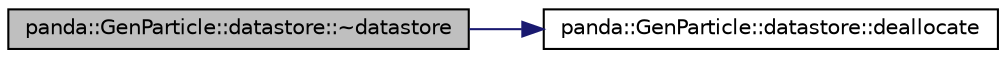 digraph G
{
  edge [fontname="Helvetica",fontsize="10",labelfontname="Helvetica",labelfontsize="10"];
  node [fontname="Helvetica",fontsize="10",shape=record];
  rankdir=LR;
  Node1 [label="panda::GenParticle::datastore::~datastore",height=0.2,width=0.4,color="black", fillcolor="grey75", style="filled" fontcolor="black"];
  Node1 -> Node2 [color="midnightblue",fontsize="10",style="solid"];
  Node2 [label="panda::GenParticle::datastore::deallocate",height=0.2,width=0.4,color="black", fillcolor="white", style="filled",URL="$structpanda_1_1GenParticle_1_1datastore.html#afe415117bf9f06e163aff5e341c9ef00"];
}
